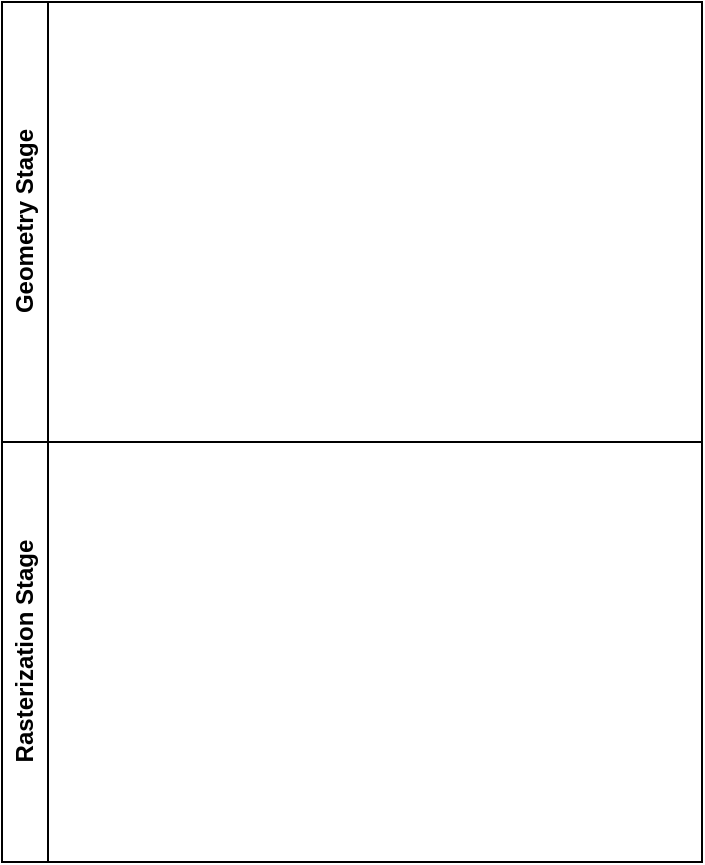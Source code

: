 <mxfile version="24.2.5" type="github">
  <diagram name="第 1 页" id="R0a_DGcPqlOUdR0yVT3M">
    <mxGraphModel dx="865" dy="1659" grid="1" gridSize="10" guides="1" tooltips="1" connect="1" arrows="1" fold="1" page="1" pageScale="1" pageWidth="827" pageHeight="1169" math="0" shadow="0">
      <root>
        <mxCell id="0" />
        <mxCell id="1" parent="0" />
        <mxCell id="k40D2sdrNu16etbzWPAA-2" value="Rasterization Stage" style="swimlane;horizontal=0;whiteSpace=wrap;html=1;" parent="1" vertex="1">
          <mxGeometry x="300" y="180" width="350" height="210" as="geometry" />
        </mxCell>
        <mxCell id="PYF7y9KTU3-PXiWqatS_-1" value="Geometry Stage" style="swimlane;horizontal=0;whiteSpace=wrap;html=1;" vertex="1" parent="1">
          <mxGeometry x="300" y="-40" width="350" height="220" as="geometry" />
        </mxCell>
      </root>
    </mxGraphModel>
  </diagram>
</mxfile>
